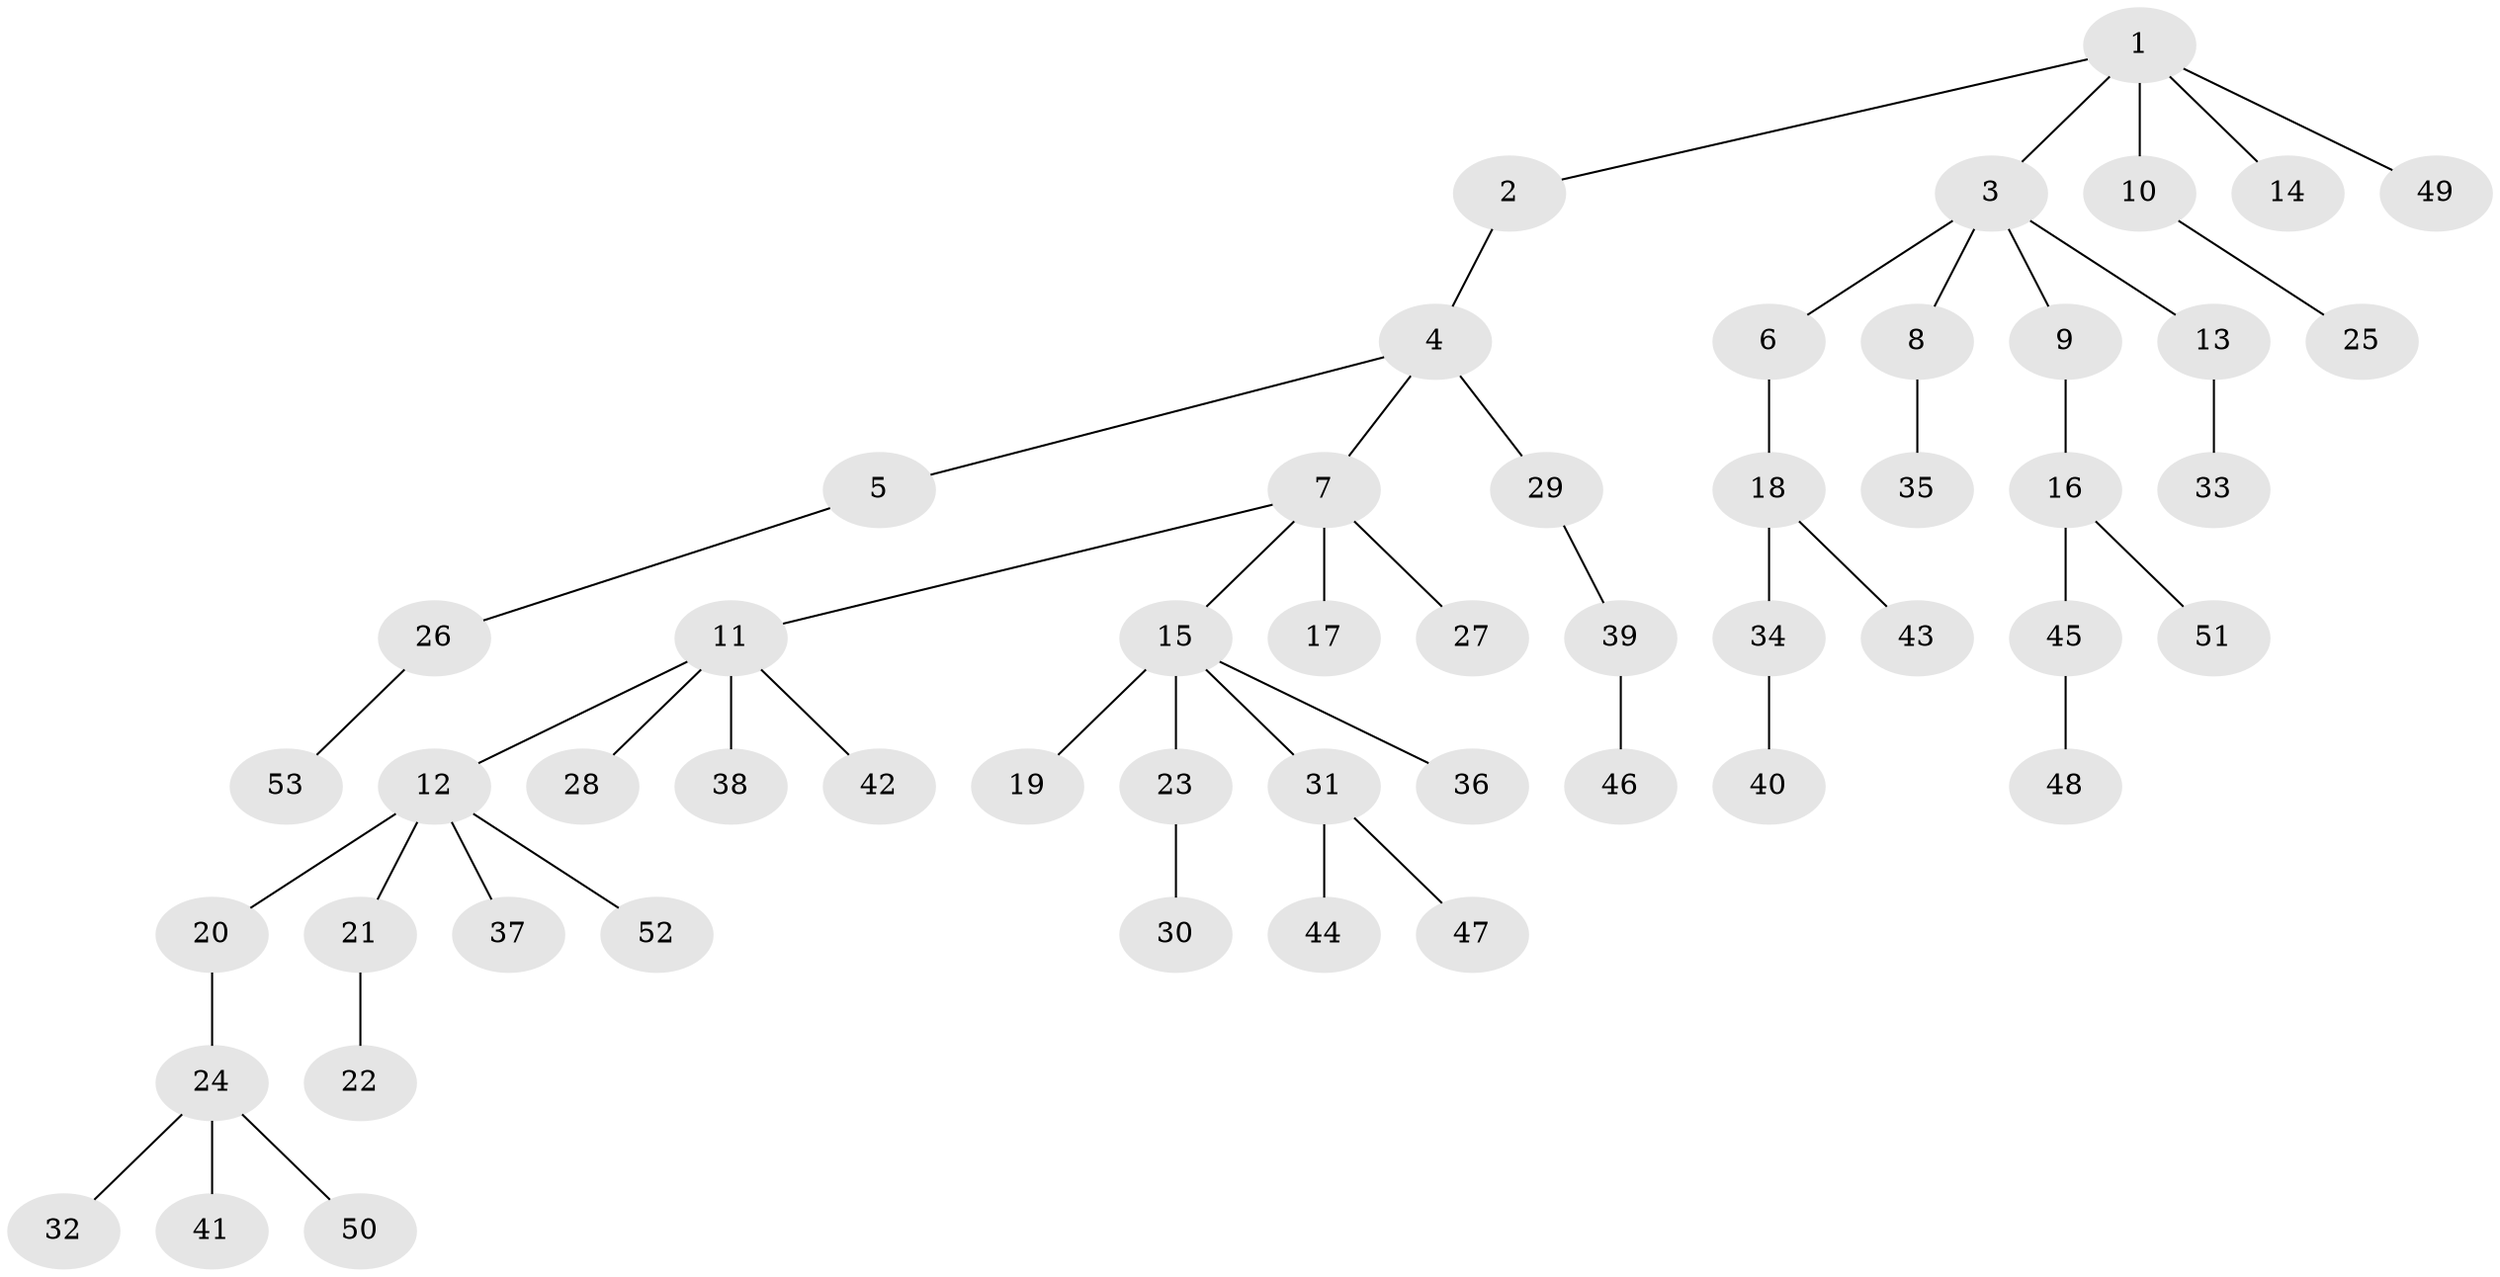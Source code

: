 // Generated by graph-tools (version 1.1) at 2025/02/03/09/25 03:02:19]
// undirected, 53 vertices, 52 edges
graph export_dot {
graph [start="1"]
  node [color=gray90,style=filled];
  1;
  2;
  3;
  4;
  5;
  6;
  7;
  8;
  9;
  10;
  11;
  12;
  13;
  14;
  15;
  16;
  17;
  18;
  19;
  20;
  21;
  22;
  23;
  24;
  25;
  26;
  27;
  28;
  29;
  30;
  31;
  32;
  33;
  34;
  35;
  36;
  37;
  38;
  39;
  40;
  41;
  42;
  43;
  44;
  45;
  46;
  47;
  48;
  49;
  50;
  51;
  52;
  53;
  1 -- 2;
  1 -- 3;
  1 -- 10;
  1 -- 14;
  1 -- 49;
  2 -- 4;
  3 -- 6;
  3 -- 8;
  3 -- 9;
  3 -- 13;
  4 -- 5;
  4 -- 7;
  4 -- 29;
  5 -- 26;
  6 -- 18;
  7 -- 11;
  7 -- 15;
  7 -- 17;
  7 -- 27;
  8 -- 35;
  9 -- 16;
  10 -- 25;
  11 -- 12;
  11 -- 28;
  11 -- 38;
  11 -- 42;
  12 -- 20;
  12 -- 21;
  12 -- 37;
  12 -- 52;
  13 -- 33;
  15 -- 19;
  15 -- 23;
  15 -- 31;
  15 -- 36;
  16 -- 45;
  16 -- 51;
  18 -- 34;
  18 -- 43;
  20 -- 24;
  21 -- 22;
  23 -- 30;
  24 -- 32;
  24 -- 41;
  24 -- 50;
  26 -- 53;
  29 -- 39;
  31 -- 44;
  31 -- 47;
  34 -- 40;
  39 -- 46;
  45 -- 48;
}
